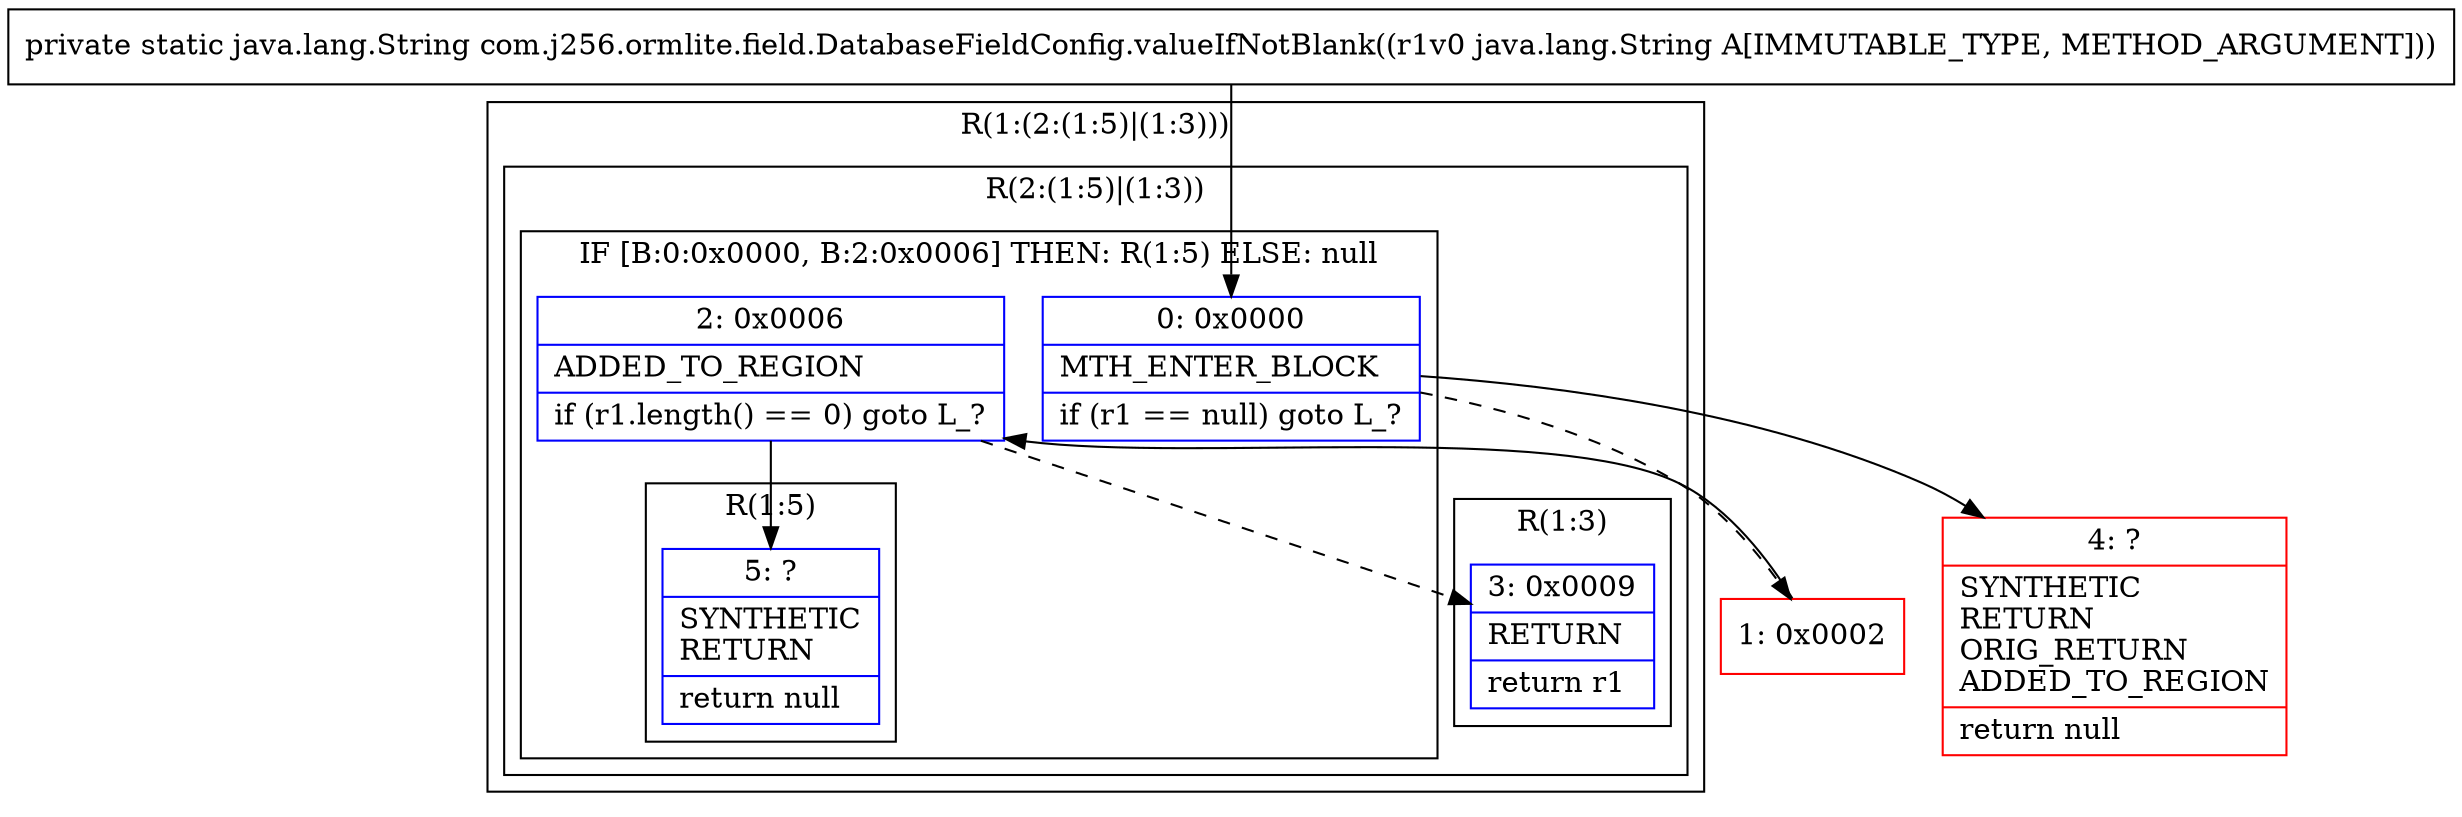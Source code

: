digraph "CFG forcom.j256.ormlite.field.DatabaseFieldConfig.valueIfNotBlank(Ljava\/lang\/String;)Ljava\/lang\/String;" {
subgraph cluster_Region_689983801 {
label = "R(1:(2:(1:5)|(1:3)))";
node [shape=record,color=blue];
subgraph cluster_Region_833205850 {
label = "R(2:(1:5)|(1:3))";
node [shape=record,color=blue];
subgraph cluster_IfRegion_1752725272 {
label = "IF [B:0:0x0000, B:2:0x0006] THEN: R(1:5) ELSE: null";
node [shape=record,color=blue];
Node_0 [shape=record,label="{0\:\ 0x0000|MTH_ENTER_BLOCK\l|if (r1 == null) goto L_?\l}"];
Node_2 [shape=record,label="{2\:\ 0x0006|ADDED_TO_REGION\l|if (r1.length() == 0) goto L_?\l}"];
subgraph cluster_Region_317889754 {
label = "R(1:5)";
node [shape=record,color=blue];
Node_5 [shape=record,label="{5\:\ ?|SYNTHETIC\lRETURN\l|return null\l}"];
}
}
subgraph cluster_Region_963690020 {
label = "R(1:3)";
node [shape=record,color=blue];
Node_3 [shape=record,label="{3\:\ 0x0009|RETURN\l|return r1\l}"];
}
}
}
Node_1 [shape=record,color=red,label="{1\:\ 0x0002}"];
Node_4 [shape=record,color=red,label="{4\:\ ?|SYNTHETIC\lRETURN\lORIG_RETURN\lADDED_TO_REGION\l|return null\l}"];
MethodNode[shape=record,label="{private static java.lang.String com.j256.ormlite.field.DatabaseFieldConfig.valueIfNotBlank((r1v0 java.lang.String A[IMMUTABLE_TYPE, METHOD_ARGUMENT])) }"];
MethodNode -> Node_0;
Node_0 -> Node_1[style=dashed];
Node_0 -> Node_4;
Node_2 -> Node_3[style=dashed];
Node_2 -> Node_5;
Node_1 -> Node_2;
}

